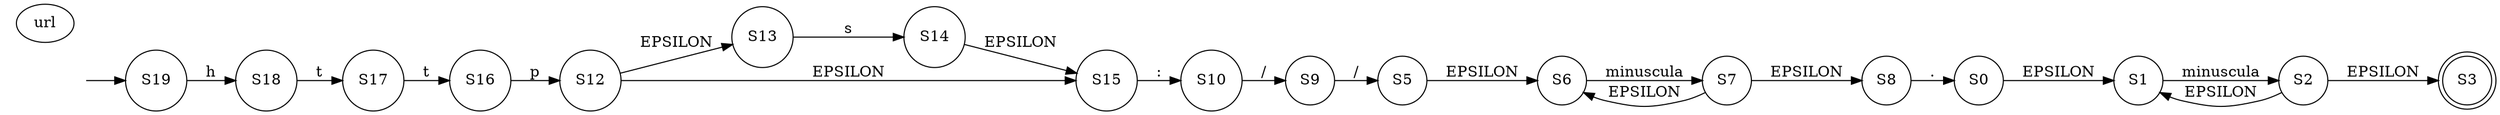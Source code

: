 digraph AFND{
rankdir=LR;
nFlecha[label="flecha" color="white" fontcolor="white"]
nIdentificador [label="url"];
n12 [label="S12" shape=circle]
n13 [label="S13" shape=circle]
n14 [label="S14" shape=circle]
n15 [label="S15" shape=circle]
n5 [label="S5" shape=circle]
n6 [label="S6" shape=circle]
n7 [label="S7" shape=circle]
n8 [label="S8" shape=circle]
n0 [label="S0" shape=circle]
n1 [label="S1" shape=circle]
n2 [label="S2" shape=circle]
n3 [label="S3" shape=doublecircle]
n9 [label="S9" shape=circle]
n10 [label="S10" shape=circle]
n16 [label="S16" shape=circle]
n17 [label="S17" shape=circle]
n18 [label="S18" shape=circle]
n19 [label="S19" shape=circle]
n12->n13[label="EPSILON"];
n12->n15[label="EPSILON"];
n13->n14[label="s"];
n14->n15[label="EPSILON"];
n15->n10[label=":"];
n5->n6[label="EPSILON"];
n6->n7[label="minuscula"];
n7->n8[label="EPSILON"];
n7->n6[label="EPSILON"];
n8->n0[label="."];
n0->n1[label="EPSILON"];
n1->n2[label="minuscula"];
n2->n3[label="EPSILON"];
n2->n1[label="EPSILON"];
n9->n5[label="/"];
n10->n9[label="/"];
n16->n12[label="p"];
n17->n16[label="t"];
n18->n17[label="t"];
nFlecha->n19
n19->n18[label="h"];

}